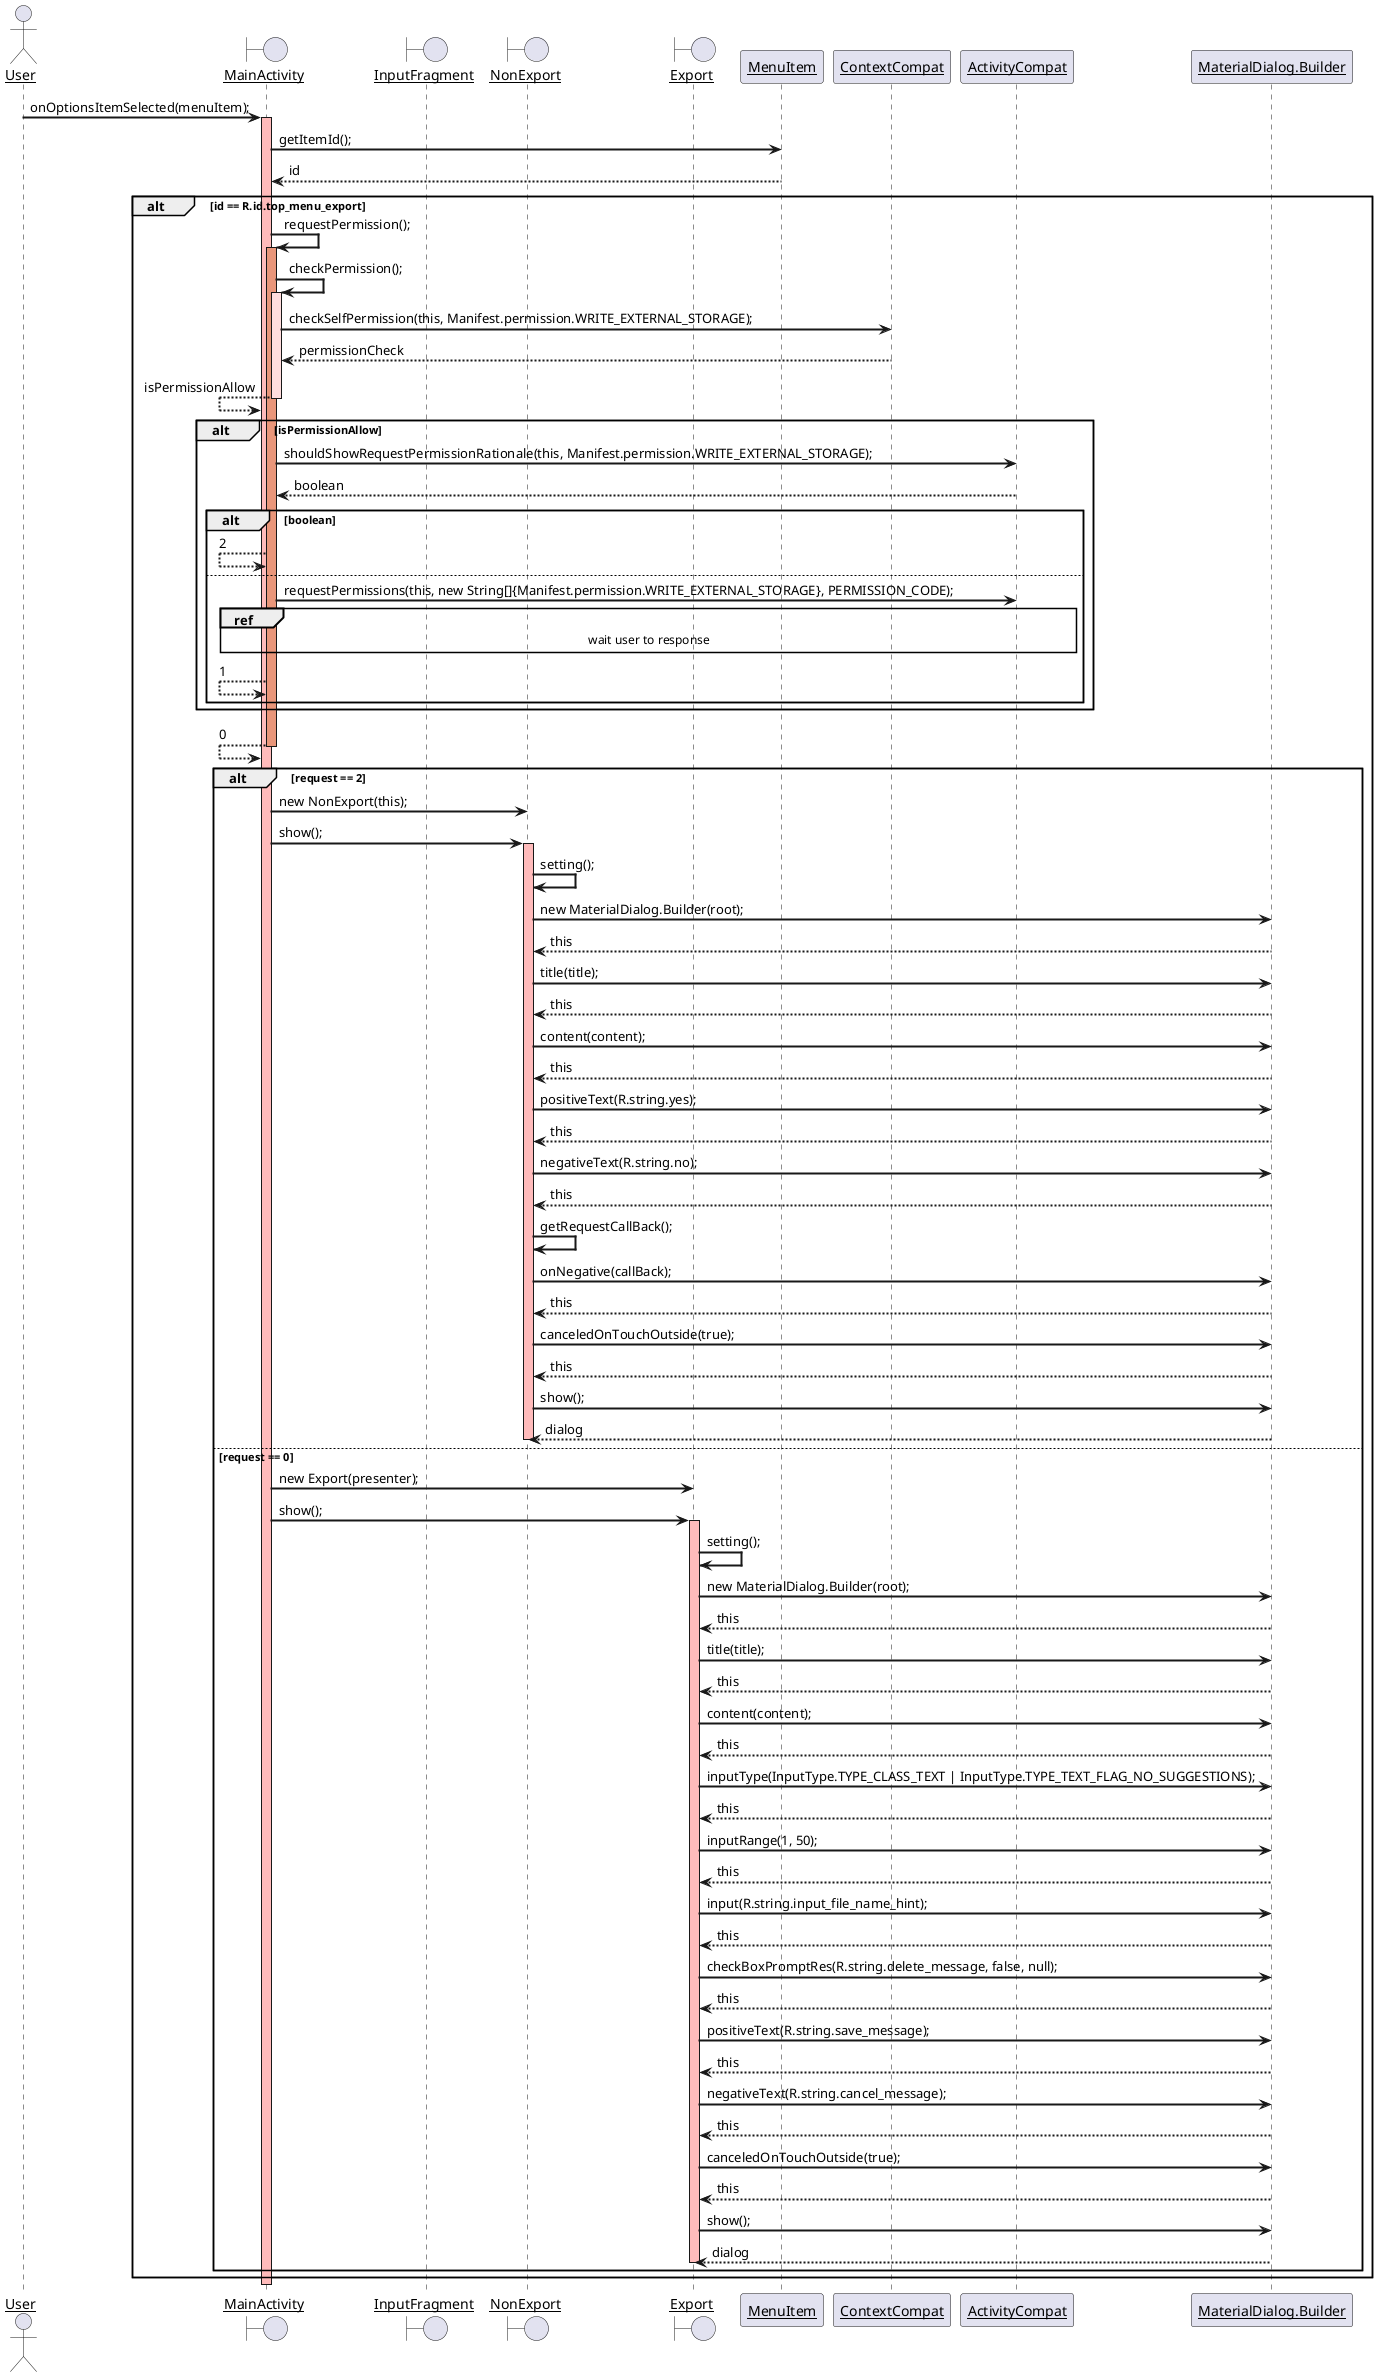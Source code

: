 @startuml
skinparam sequenceArrowThickness 2
skinparam sequenceParticipant underline

actor User
boundary MainActivity
boundary InputFragment
boundary NonExport
boundary Export

User -> MainActivity: onOptionsItemSelected(menuItem);
activate MainActivity #FFBBBB

MainActivity -> MenuItem: getItemId();
MainActivity <-- MenuItem: id

alt id == R.id.top_menu_export
    MainActivity -> MainActivity: requestPermission();
    activate MainActivity #DarkSalmon
    MainActivity -> MainActivity: checkPermission();
    activate MainActivity #FFDDDD
    MainActivity -> ContextCompat: checkSelfPermission(this, Manifest.permission.WRITE_EXTERNAL_STORAGE);
    MainActivity <-- ContextCompat: permissionCheck
    MainActivity <-- MainActivity: isPermissionAllow
    deactivate MainActivity

    alt isPermissionAllow
        MainActivity -> ActivityCompat: shouldShowRequestPermissionRationale(this, Manifest.permission.WRITE_EXTERNAL_STORAGE);
        MainActivity <-- ActivityCompat : boolean
        alt boolean
            MainActivity <-- MainActivity: 2
        else
            MainActivity -> ActivityCompat: requestPermissions(this, new String[]{Manifest.permission.WRITE_EXTERNAL_STORAGE}, PERMISSION_CODE);
            ref over MainActivity, ActivityCompat : wait user to response
            MainActivity <-- MainActivity: 1
        end
    end
    MainActivity <-- MainActivity: 0
    deactivate MainActivity
    alt request == 2
        MainActivity -> NonExport: new NonExport(this);
        MainActivity -> NonExport: show();
        activate NonExport #FFBBBB
        NonExport -> NonExport: setting();
        NonExport -> MaterialDialog.Builder: new MaterialDialog.Builder(root);
        NonExport <-- MaterialDialog.Builder: this
        NonExport -> MaterialDialog.Builder: title(title);
        NonExport <-- MaterialDialog.Builder: this
        NonExport -> MaterialDialog.Builder: content(content);
        NonExport <-- MaterialDialog.Builder: this
        NonExport -> MaterialDialog.Builder: positiveText(R.string.yes);
        NonExport <-- MaterialDialog.Builder: this
        NonExport -> MaterialDialog.Builder: negativeText(R.string.no);
        NonExport <-- MaterialDialog.Builder: this
        NonExport -> NonExport: getRequestCallBack();
        NonExport -> MaterialDialog.Builder: onNegative(callBack);
        NonExport <-- MaterialDialog.Builder: this
        NonExport -> MaterialDialog.Builder: canceledOnTouchOutside(true);
        NonExport <-- MaterialDialog.Builder: this
        NonExport -> MaterialDialog.Builder: show();
        NonExport <-- MaterialDialog.Builder: dialog
        deactivate NonExport
    else request == 0
        MainActivity -> Export: new Export(presenter);
        MainActivity -> Export: show();
        activate Export #FFBBBB
        Export -> Export: setting();
        Export -> MaterialDialog.Builder: new MaterialDialog.Builder(root);
        Export <-- MaterialDialog.Builder: this
        Export -> MaterialDialog.Builder: title(title);
        Export <-- MaterialDialog.Builder: this
        Export -> MaterialDialog.Builder: content(content);
        Export <-- MaterialDialog.Builder: this
        Export -> MaterialDialog.Builder: inputType(InputType.TYPE_CLASS_TEXT | InputType.TYPE_TEXT_FLAG_NO_SUGGESTIONS);
        Export <-- MaterialDialog.Builder: this
        Export -> MaterialDialog.Builder: inputRange(1, 50);
        Export <-- MaterialDialog.Builder: this
        Export -> MaterialDialog.Builder: input(R.string.input_file_name_hint);
        Export <-- MaterialDialog.Builder: this
        Export -> MaterialDialog.Builder: checkBoxPromptRes(R.string.delete_message, false, null);
        Export <-- MaterialDialog.Builder: this
        Export -> MaterialDialog.Builder: positiveText(R.string.save_message);
        Export <-- MaterialDialog.Builder: this
        Export -> MaterialDialog.Builder: negativeText(R.string.cancel_message);
        Export <-- MaterialDialog.Builder: this
        Export -> MaterialDialog.Builder: canceledOnTouchOutside(true);
        Export <-- MaterialDialog.Builder: this
        Export -> MaterialDialog.Builder: show();
        Export <-- MaterialDialog.Builder: dialog
        deactivate Export
    end
end

deactivate MainActivity
@enduml